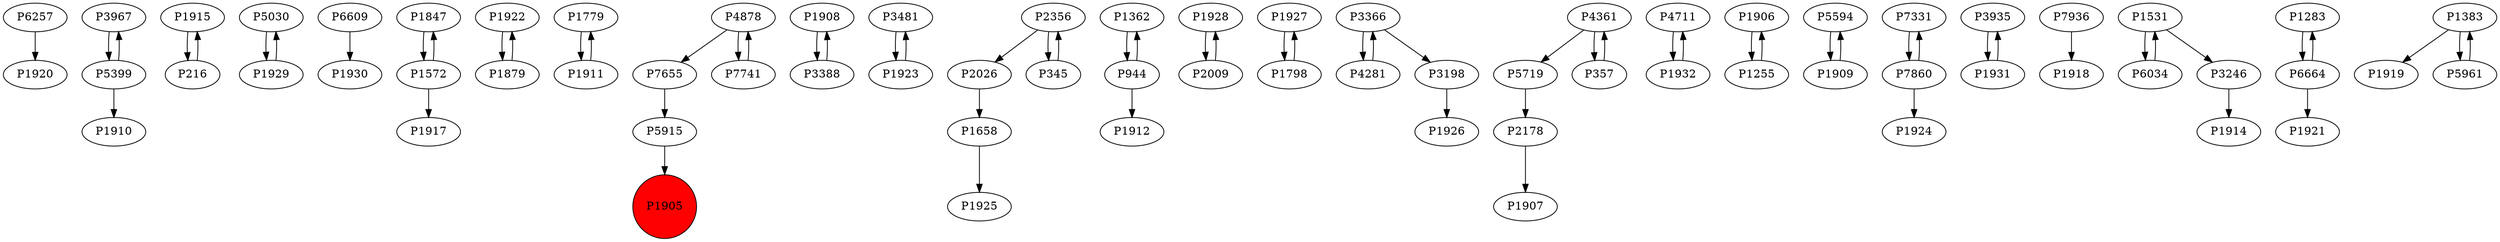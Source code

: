 digraph {
	P6257 -> P1920
	P3967 -> P5399
	P1915 -> P216
	P5030 -> P1929
	P6609 -> P1930
	P1847 -> P1572
	P1922 -> P1879
	P1779 -> P1911
	P1929 -> P5030
	P5399 -> P1910
	P4878 -> P7655
	P1572 -> P1847
	P1908 -> P3388
	P3481 -> P1923
	P216 -> P1915
	P1658 -> P1925
	P1362 -> P944
	P1572 -> P1917
	P7741 -> P4878
	P1928 -> P2009
	P1927 -> P1798
	P3388 -> P1908
	P2356 -> P2026
	P3366 -> P4281
	P4361 -> P5719
	P4711 -> P1932
	P1906 -> P1255
	P5594 -> P1909
	P1879 -> P1922
	P7331 -> P7860
	P3935 -> P1931
	P7936 -> P1918
	P7860 -> P1924
	P1531 -> P6034
	P357 -> P4361
	P7655 -> P5915
	P1283 -> P6664
	P3366 -> P3198
	P1932 -> P4711
	P2178 -> P1907
	P5719 -> P2178
	P3198 -> P1926
	P4281 -> P3366
	P2356 -> P345
	P1911 -> P1779
	P1383 -> P1919
	P1931 -> P3935
	P1923 -> P3481
	P1531 -> P3246
	P3246 -> P1914
	P2009 -> P1928
	P5399 -> P3967
	P5961 -> P1383
	P4361 -> P357
	P2026 -> P1658
	P4878 -> P7741
	P6034 -> P1531
	P1255 -> P1906
	P1383 -> P5961
	P5915 -> P1905
	P1909 -> P5594
	P1798 -> P1927
	P944 -> P1362
	P944 -> P1912
	P345 -> P2356
	P7860 -> P7331
	P6664 -> P1921
	P6664 -> P1283
	P1905 [shape=circle]
	P1905 [style=filled]
	P1905 [fillcolor=red]
}